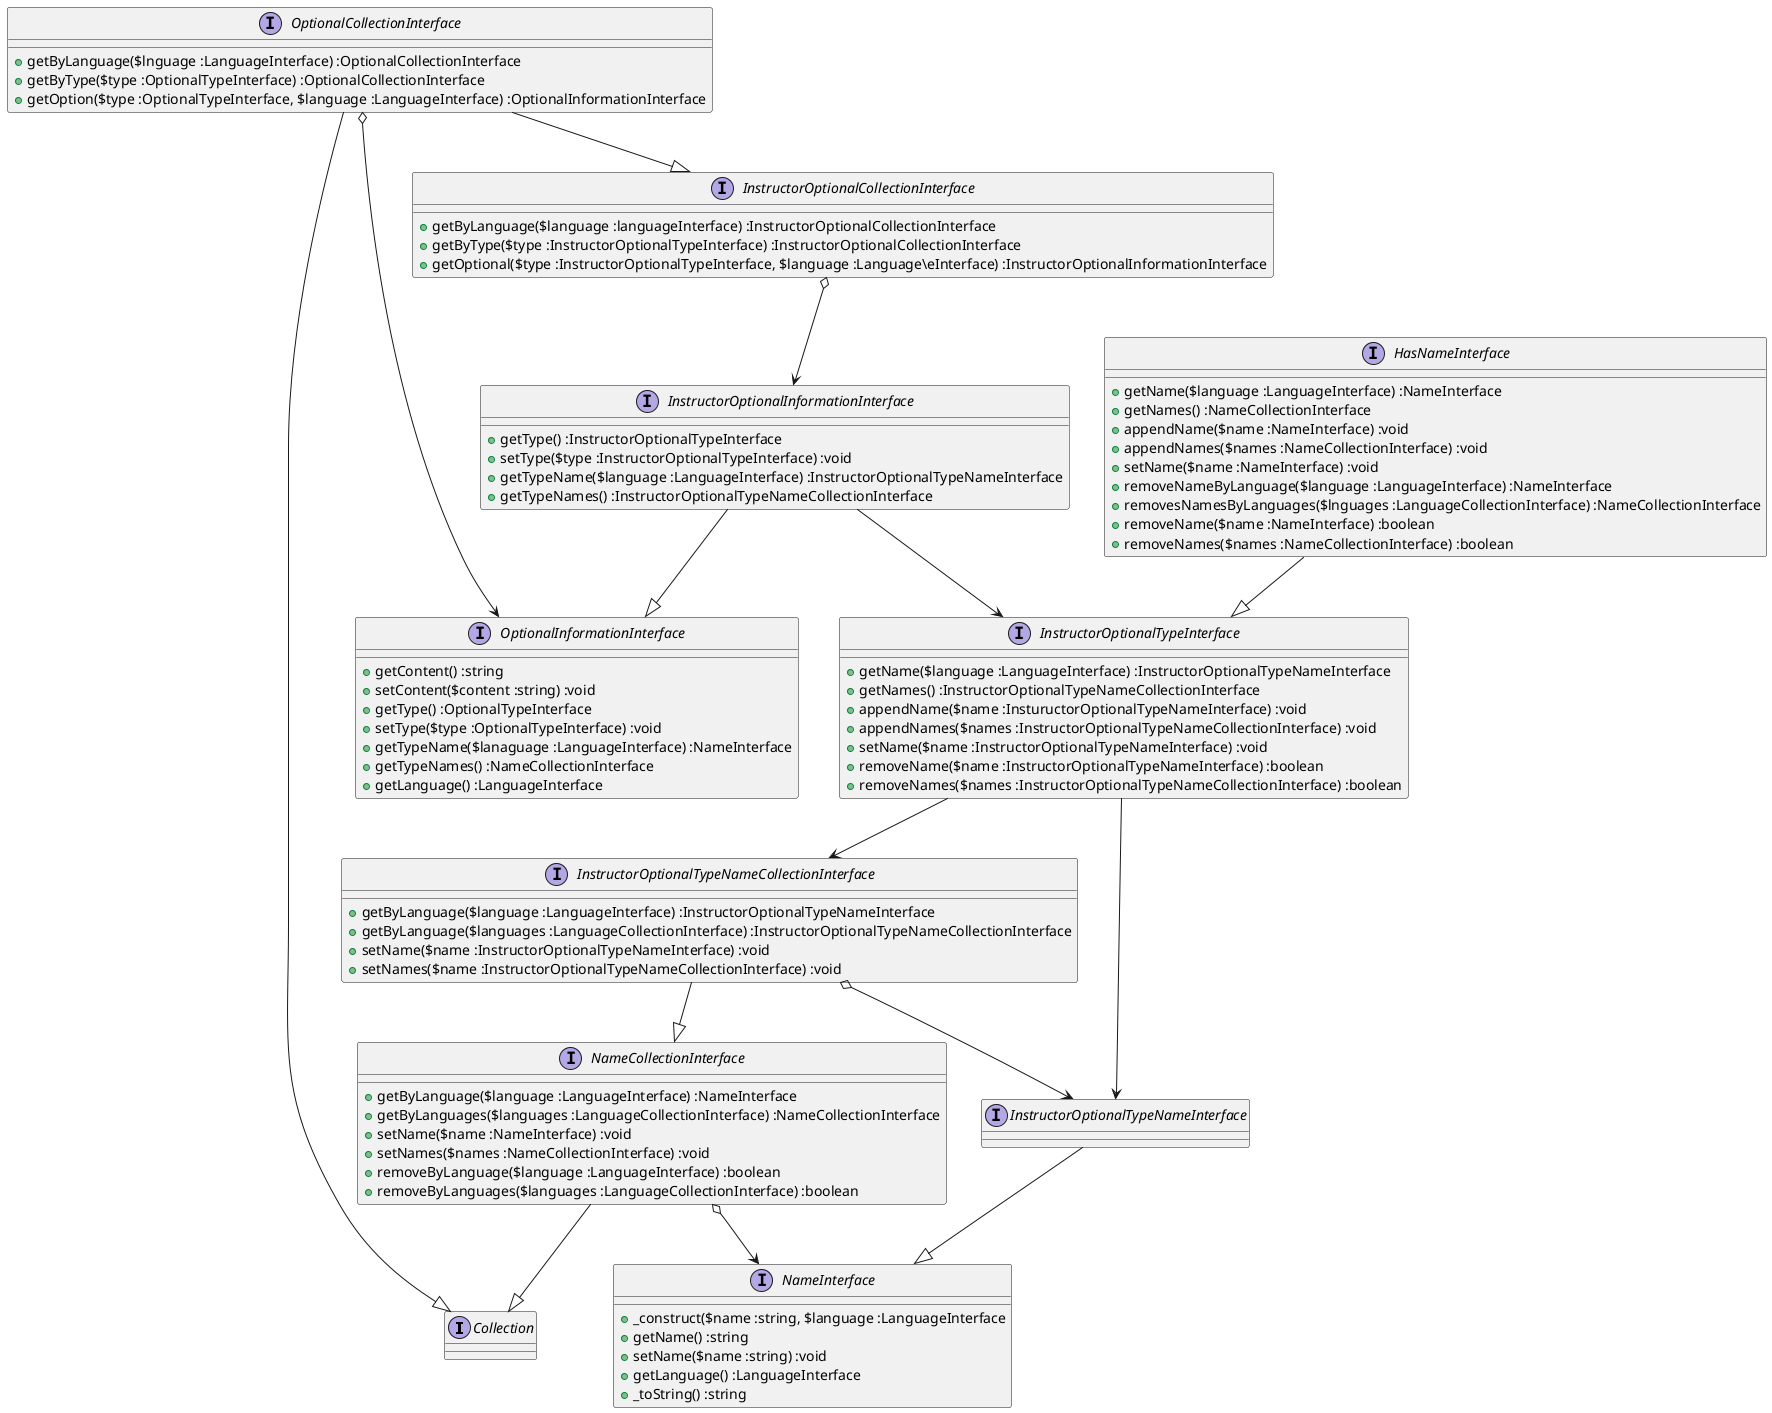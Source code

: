 @startuml


interface Collection

interface InstructorOptionalTypeNameInterface

interface InstructorOptionalCollectionInterface {
    +getByLanguage($language :languageInterface) :InstructorOptionalCollectionInterface
    +getByType($type :InstructorOptionalTypeInterface) :InstructorOptionalCollectionInterface
    +getOptional($type :InstructorOptionalTypeInterface, $language :Language\eInterface) :InstructorOptionalInformationInterface
}

interface OptionalCollectionInterface {
    +getByLanguage($lnguage :LanguageInterface) :OptionalCollectionInterface
    +getByType($type :OptionalTypeInterface) :OptionalCollectionInterface
    +getOption($type :OptionalTypeInterface, $language :LanguageInterface) :OptionalInformationInterface
}

interface OptionalInformationInterface {
    +getContent() :string
    +setContent($content :string) :void
    +getType() :OptionalTypeInterface
    +setType($type :OptionalTypeInterface) :void
    +getTypeName($lanaguage :LanguageInterface) :NameInterface
    +getTypeNames() :NameCollectionInterface
    +getLanguage() :LanguageInterface
}

interface InstructorOptionalInformationInterface {
    +getType() :InstructorOptionalTypeInterface
    +setType($type :InstructorOptionalTypeInterface) :void
    +getTypeName($language :LanguageInterface) :InstructorOptionalTypeNameInterface
    +getTypeNames() :InstructorOptionalTypeNameCollectionInterface
}

interface InstructorOptionalTypeInterface {
    +getName($language :LanguageInterface) :InstructorOptionalTypeNameInterface
    +getNames() :InstructorOptionalTypeNameCollectionInterface
    +appendName($name :InstuructorOptionalTypeNameInterface) :void
    +appendNames($names :InstructorOptionalTypeNameCollectionInterface) :void
    +setName($name :InstructorOptionalTypeNameInterface) :void
    +removeName($name :InstructorOptionalTypeNameInterface) :boolean
    +removeNames($names :InstructorOptionalTypeNameCollectionInterface) :boolean
}

interface HasNameInterface {
    +getName($language :LanguageInterface) :NameInterface
    +getNames() :NameCollectionInterface
    +appendName($name :NameInterface) :void
    +appendNames($names :NameCollectionInterface) :void
    +setName($name :NameInterface) :void
    +removeNameByLanguage($language :LanguageInterface) :NameInterface
    +removesNamesByLanguages($lnguages :LanguageCollectionInterface) :NameCollectionInterface
    +removeName($name :NameInterface) :boolean
    +removeNames($names :NameCollectionInterface) :boolean
}

interface InstructorOptionalTypeNameCollectionInterface {
    +getByLanguage($language :LanguageInterface) :InstructorOptionalTypeNameInterface
    +getByLanguage($languages :LanguageCollectionInterface) :InstructorOptionalTypeNameCollectionInterface
    +setName($name :InstructorOptionalTypeNameInterface) :void
    +setNames($name :InstructorOptionalTypeNameCollectionInterface) :void
}

interface NameCollectionInterface {
    +getByLanguage($language :LanguageInterface) :NameInterface
    +getByLanguages($languages :LanguageCollectionInterface) :NameCollectionInterface
    +setName($name :NameInterface) :void
    +setNames($names :NameCollectionInterface) :void
    +removeByLanguage($language :LanguageInterface) :boolean
    +removeByLanguages($languages :LanguageCollectionInterface) :boolean
}

interface NameInterface {
    +_construct($name :string, $language :LanguageInterface
    +getName() :string
    +setName($name :string) :void
    +getLanguage() :LanguageInterface
    +_toString() :string
}

OptionalCollectionInterface o--> OptionalInformationInterface

OptionalCollectionInterface --|> Collection

OptionalCollectionInterface --|> InstructorOptionalCollectionInterface

InstructorOptionalCollectionInterface o--> InstructorOptionalInformationInterface

InstructorOptionalInformationInterface -->InstructorOptionalTypeInterface

InstructorOptionalInformationInterface --|> OptionalInformationInterface

HasNameInterface --|> InstructorOptionalTypeInterface

InstructorOptionalTypeInterface --> InstructorOptionalTypeNameInterface

InstructorOptionalTypeInterface --> InstructorOptionalTypeNameCollectionInterface

InstructorOptionalTypeNameInterface --|> NameInterface

InstructorOptionalTypeNameCollectionInterface o--> InstructorOptionalTypeNameInterface

InstructorOptionalTypeNameCollectionInterface --|> NameCollectionInterface

NameCollectionInterface o--> NameInterface

NameCollectionInterface --|> Collection


@enduml